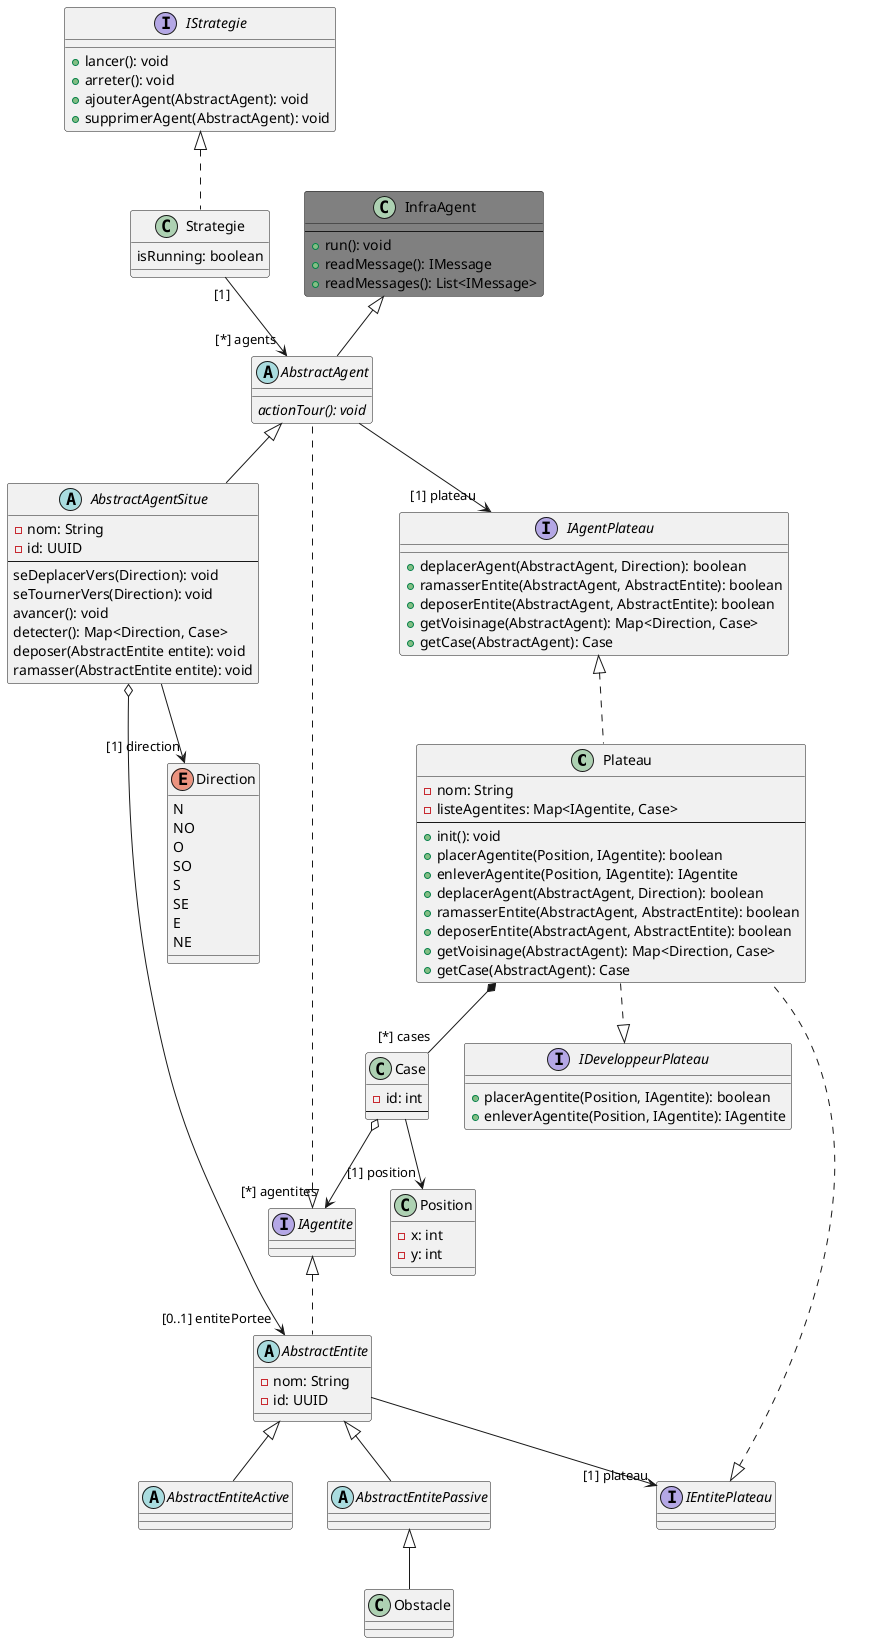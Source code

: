 @startuml "core"
class Plateau {
    -nom: String
    -listeAgentites: Map<IAgentite, Case>
    --
    +init(): void
    +placerAgentite(Position, IAgentite): boolean
    +enleverAgentite(Position, IAgentite): IAgentite
    +deplacerAgent(AbstractAgent, Direction): boolean
    +ramasserEntite(AbstractAgent, AbstractEntite): boolean
    +deposerEntite(AbstractAgent, AbstractEntite): boolean
    +getVoisinage(AbstractAgent): Map<Direction, Case>
    +getCase(AbstractAgent): Case
}
interface IAgentPlateau {
    +deplacerAgent(AbstractAgent, Direction): boolean
    +ramasserEntite(AbstractAgent, AbstractEntite): boolean
    +deposerEntite(AbstractAgent, AbstractEntite): boolean
    +getVoisinage(AbstractAgent): Map<Direction, Case>
    +getCase(AbstractAgent): Case
}
interface IEntitePlateau {
    
}
interface IDeveloppeurPlateau {
    +placerAgentite(Position, IAgentite): boolean
    +enleverAgentite(Position, IAgentite): IAgentite
}

interface IStrategie{
    +lancer(): void
    +arreter(): void
    +ajouterAgent(AbstractAgent): void
    +supprimerAgent(AbstractAgent): void
}

class Case {
    -id: int
    --
}
class Position {
    -x: int
    -y: int
}
class InfraAgent #grey {
    --
    +run(): void
    +readMessage(): IMessage
    +readMessages(): List<IMessage>
}
abstract class AbstractAgent {
    {abstract} actionTour(): void
}
abstract class AbstractEntite {
    -nom: String
    -id: UUID
}
abstract class AbstractEntiteActive {

}
abstract class AbstractEntitePassive {

}
interface IAgentite {

}
class Obstacle {

}
enum Direction {
    N
    NO
    O
    SO
    S
    SE
    E
    NE
}
abstract class AbstractAgentSitue {
    -nom: String
    -id: UUID
    '/!\ un id existe deja dans InfraAgentReference
    --
    seDeplacerVers(Direction): void
    seTournerVers(Direction): void
    avancer(): void
    detecter(): Map<Direction, Case>
    deposer(AbstractEntite entite): void
    ramasser(AbstractEntite entite): void
}

class Strategie{
    isRunning: boolean
}

AbstractEntiteActive -up-|> AbstractEntite
AbstractEntitePassive -up-|> AbstractEntite
AbstractAgent --> "[1] plateau" IAgentPlateau
AbstractAgentSitue o--> "[0..1] entitePortee" AbstractEntite
AbstractEntite --> "[1] plateau" IEntitePlateau
Plateau *-- "[*] cases" Case
Plateau .up.|> IAgentPlateau
Plateau .up.|> IEntitePlateau
Plateau ..|> IDeveloppeurPlateau
Case --> "[1] position" Position
Case o--> "       [*] agentites" IAgentite
AbstractAgentSitue --> "[1] direction" Direction
AbstractAgentSitue -up-|> AbstractAgent
AbstractAgent -up-|> InfraAgent
Obstacle -up-|> AbstractEntitePassive
AbstractEntite .up.|> IAgentite
AbstractAgent .up.|> IAgentite
Strategie .up.|> IStrategie
Strategie "[1]" --> "[*] agents" AbstractAgent
@enduml